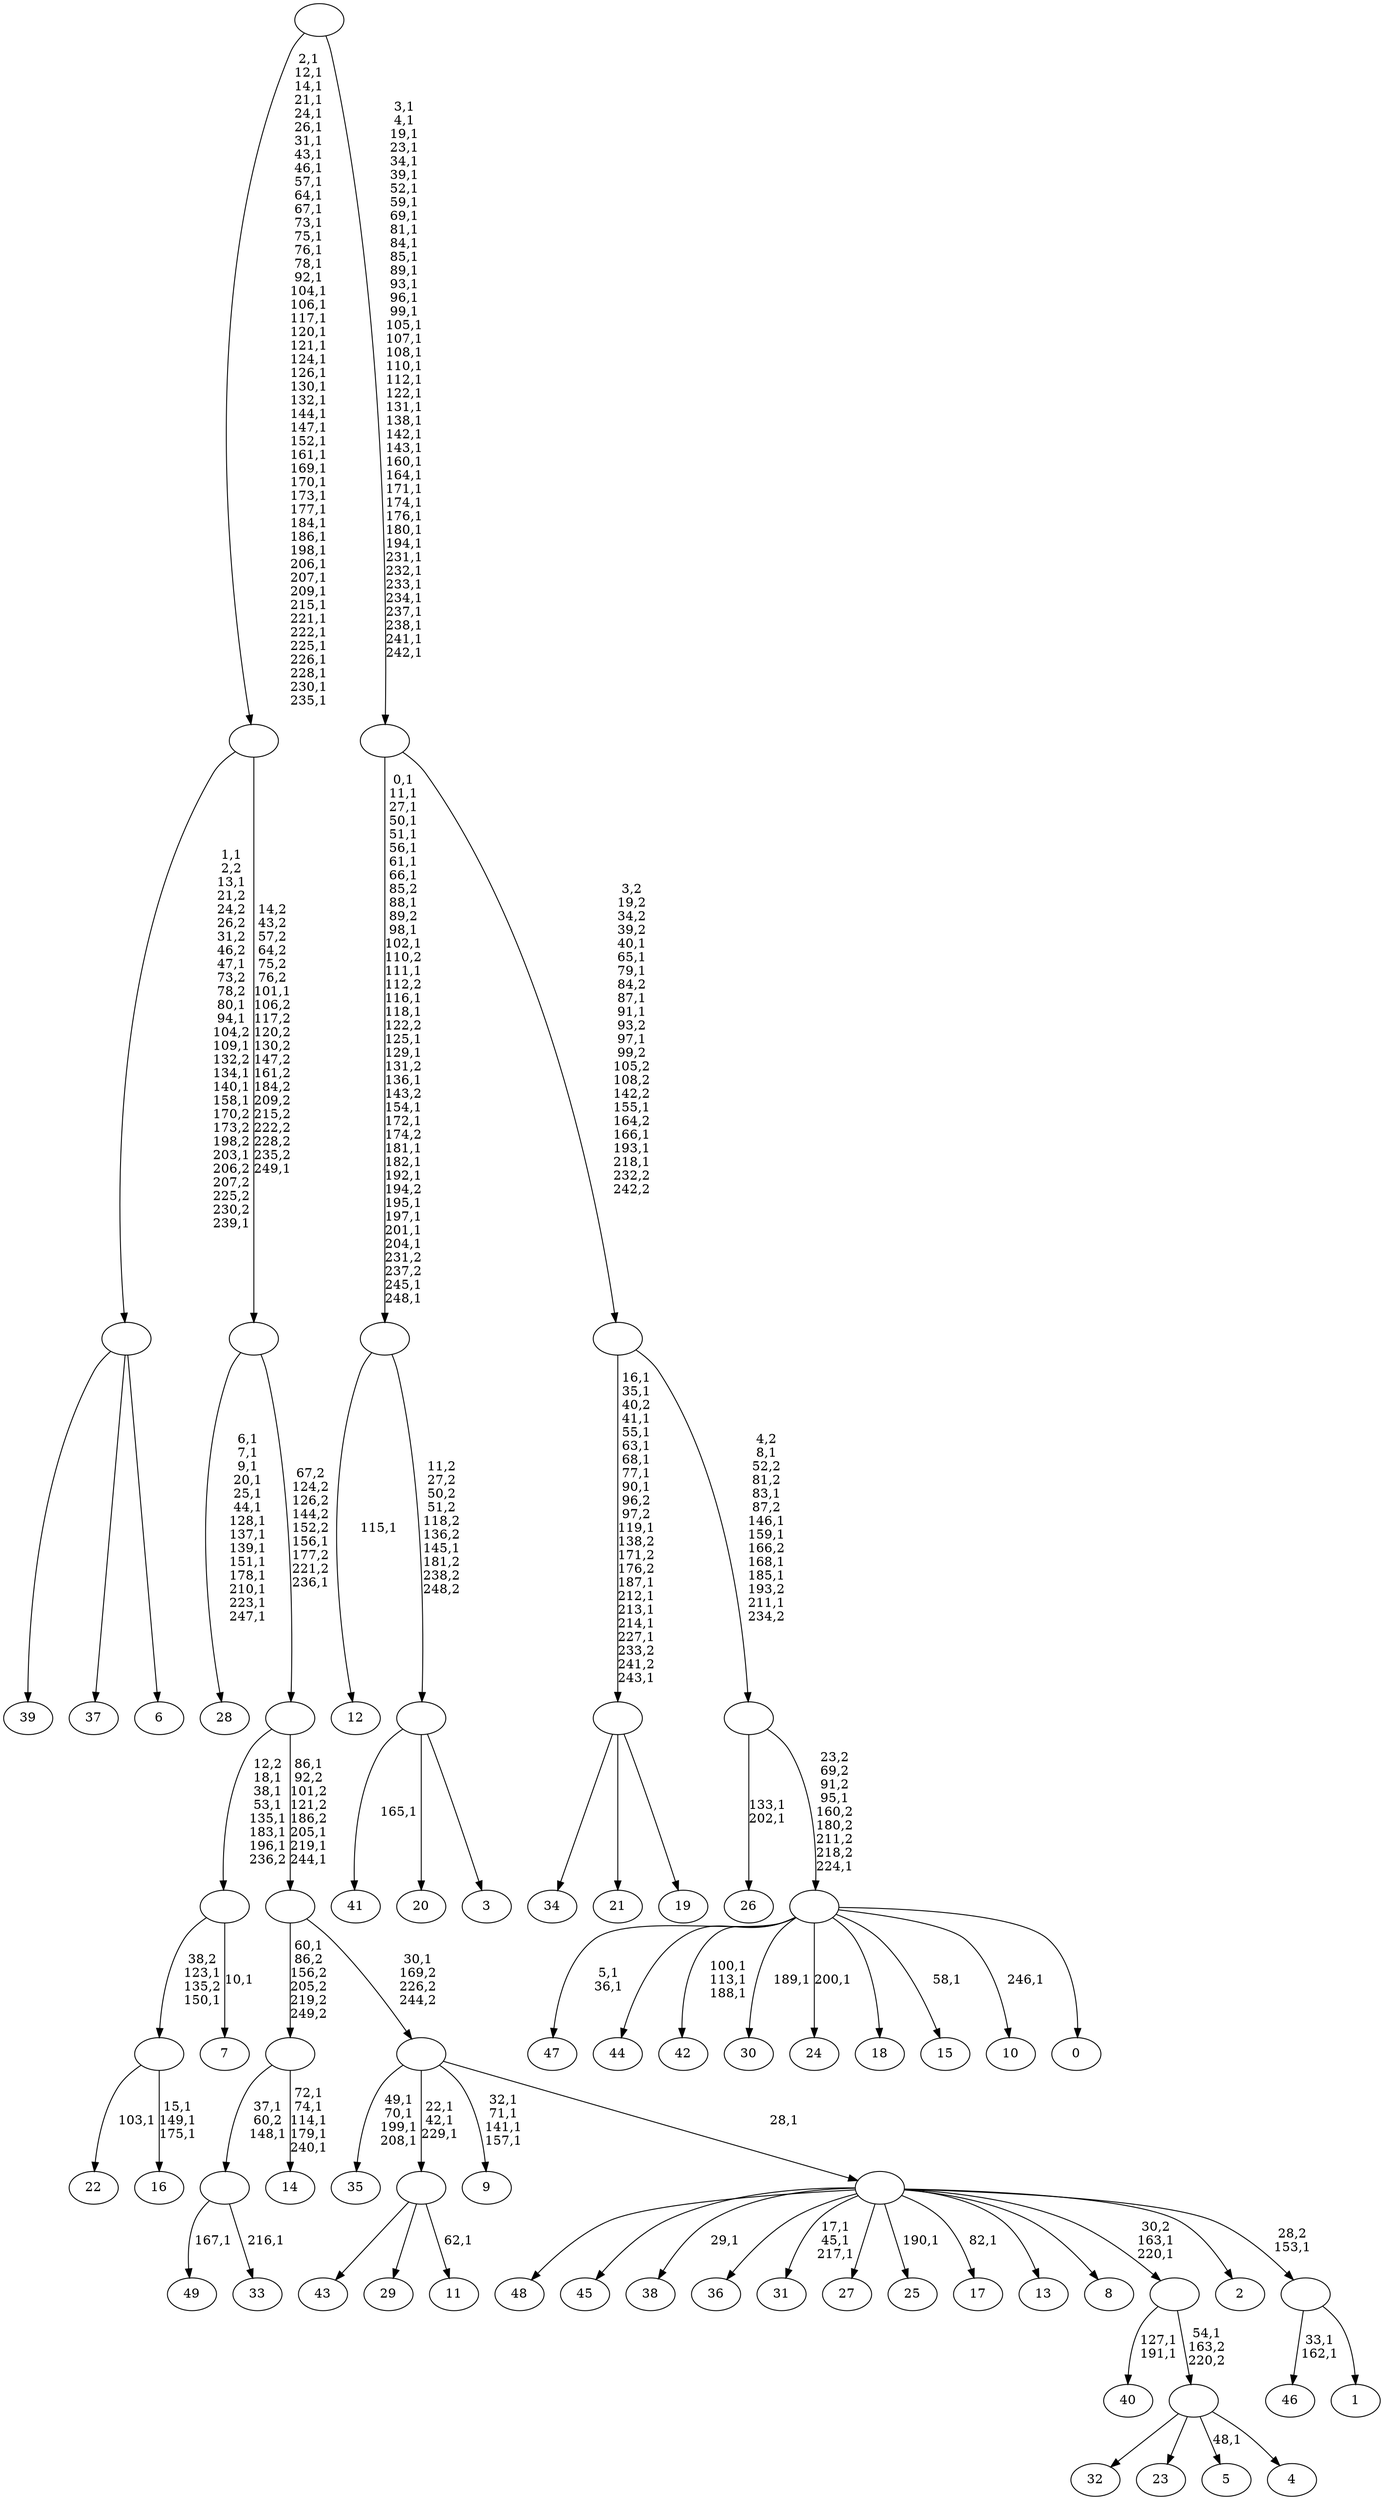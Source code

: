 digraph T {
	300 [label="49"]
	298 [label="48"]
	297 [label="47"]
	294 [label="46"]
	291 [label="45"]
	290 [label="44"]
	289 [label="43"]
	288 [label="42"]
	284 [label="41"]
	282 [label="40"]
	279 [label="39"]
	278 [label="38"]
	276 [label="37"]
	275 [label="36"]
	274 [label="35"]
	269 [label="34"]
	268 [label="33"]
	266 [label=""]
	264 [label="32"]
	263 [label="31"]
	259 [label="30"]
	257 [label="29"]
	256 [label="28"]
	241 [label="27"]
	240 [label="26"]
	237 [label="25"]
	235 [label="24"]
	233 [label="23"]
	232 [label="22"]
	230 [label="21"]
	229 [label="20"]
	228 [label="19"]
	227 [label=""]
	212 [label="18"]
	211 [label="17"]
	209 [label="16"]
	205 [label=""]
	203 [label="15"]
	201 [label="14"]
	195 [label=""]
	194 [label="13"]
	193 [label="12"]
	191 [label="11"]
	189 [label=""]
	186 [label="10"]
	184 [label="9"]
	179 [label="8"]
	178 [label="7"]
	176 [label=""]
	170 [label="6"]
	169 [label=""]
	158 [label="5"]
	156 [label="4"]
	155 [label=""]
	154 [label=""]
	152 [label="3"]
	151 [label=""]
	150 [label=""]
	122 [label="2"]
	121 [label="1"]
	120 [label=""]
	119 [label=""]
	118 [label=""]
	117 [label=""]
	113 [label=""]
	111 [label=""]
	109 [label=""]
	61 [label="0"]
	60 [label=""]
	58 [label=""]
	51 [label=""]
	41 [label=""]
	0 [label=""]
	266 -> 268 [label="216,1"]
	266 -> 300 [label="167,1"]
	227 -> 269 [label=""]
	227 -> 230 [label=""]
	227 -> 228 [label=""]
	205 -> 209 [label="15,1\n149,1\n175,1"]
	205 -> 232 [label="103,1"]
	195 -> 201 [label="72,1\n74,1\n114,1\n179,1\n240,1"]
	195 -> 266 [label="37,1\n60,2\n148,1"]
	189 -> 191 [label="62,1"]
	189 -> 289 [label=""]
	189 -> 257 [label=""]
	176 -> 178 [label="10,1"]
	176 -> 205 [label="38,2\n123,1\n135,2\n150,1"]
	169 -> 279 [label=""]
	169 -> 276 [label=""]
	169 -> 170 [label=""]
	155 -> 158 [label="48,1"]
	155 -> 264 [label=""]
	155 -> 233 [label=""]
	155 -> 156 [label=""]
	154 -> 282 [label="127,1\n191,1"]
	154 -> 155 [label="54,1\n163,2\n220,2"]
	151 -> 284 [label="165,1"]
	151 -> 229 [label=""]
	151 -> 152 [label=""]
	150 -> 193 [label="115,1"]
	150 -> 151 [label="11,2\n27,2\n50,2\n51,2\n118,2\n136,2\n145,1\n181,2\n238,2\n248,2"]
	120 -> 294 [label="33,1\n162,1"]
	120 -> 121 [label=""]
	119 -> 154 [label="30,2\n163,1\n220,1"]
	119 -> 211 [label="82,1"]
	119 -> 237 [label="190,1"]
	119 -> 263 [label="17,1\n45,1\n217,1"]
	119 -> 278 [label="29,1"]
	119 -> 298 [label=""]
	119 -> 291 [label=""]
	119 -> 275 [label=""]
	119 -> 241 [label=""]
	119 -> 194 [label=""]
	119 -> 179 [label=""]
	119 -> 122 [label=""]
	119 -> 120 [label="28,2\n153,1"]
	118 -> 184 [label="32,1\n71,1\n141,1\n157,1"]
	118 -> 189 [label="22,1\n42,1\n229,1"]
	118 -> 274 [label="49,1\n70,1\n199,1\n208,1"]
	118 -> 119 [label="28,1"]
	117 -> 195 [label="60,1\n86,2\n156,2\n205,2\n219,2\n249,2"]
	117 -> 118 [label="30,1\n169,2\n226,2\n244,2"]
	113 -> 117 [label="86,1\n92,2\n101,2\n121,2\n186,2\n205,1\n219,1\n244,1"]
	113 -> 176 [label="12,2\n18,1\n38,1\n53,1\n135,1\n183,1\n196,1\n236,2"]
	111 -> 113 [label="67,2\n124,2\n126,2\n144,2\n152,2\n156,1\n177,2\n221,2\n236,1"]
	111 -> 256 [label="6,1\n7,1\n9,1\n20,1\n25,1\n44,1\n128,1\n137,1\n139,1\n151,1\n178,1\n210,1\n223,1\n247,1"]
	109 -> 111 [label="14,2\n43,2\n57,2\n64,2\n75,2\n76,2\n101,1\n106,2\n117,2\n120,2\n130,2\n147,2\n161,2\n184,2\n209,2\n215,2\n222,2\n228,2\n235,2\n249,1"]
	109 -> 169 [label="1,1\n2,2\n13,1\n21,2\n24,2\n26,2\n31,2\n46,2\n47,1\n73,2\n78,2\n80,1\n94,1\n104,2\n109,1\n132,2\n134,1\n140,1\n158,1\n170,2\n173,2\n198,2\n203,1\n206,2\n207,2\n225,2\n230,2\n239,1"]
	60 -> 186 [label="246,1"]
	60 -> 203 [label="58,1"]
	60 -> 235 [label="200,1"]
	60 -> 259 [label="189,1"]
	60 -> 288 [label="100,1\n113,1\n188,1"]
	60 -> 297 [label="5,1\n36,1"]
	60 -> 290 [label=""]
	60 -> 212 [label=""]
	60 -> 61 [label=""]
	58 -> 60 [label="23,2\n69,2\n91,2\n95,1\n160,2\n180,2\n211,2\n218,2\n224,1"]
	58 -> 240 [label="133,1\n202,1"]
	51 -> 58 [label="4,2\n8,1\n52,2\n81,2\n83,1\n87,2\n146,1\n159,1\n166,2\n168,1\n185,1\n193,2\n211,1\n234,2"]
	51 -> 227 [label="16,1\n35,1\n40,2\n41,1\n55,1\n63,1\n68,1\n77,1\n90,1\n96,2\n97,2\n119,1\n138,2\n171,2\n176,2\n187,1\n212,1\n213,1\n214,1\n227,1\n233,2\n241,2\n243,1"]
	41 -> 51 [label="3,2\n19,2\n34,2\n39,2\n40,1\n65,1\n79,1\n84,2\n87,1\n91,1\n93,2\n97,1\n99,2\n105,2\n108,2\n142,2\n155,1\n164,2\n166,1\n193,1\n218,1\n232,2\n242,2"]
	41 -> 150 [label="0,1\n11,1\n27,1\n50,1\n51,1\n56,1\n61,1\n66,1\n85,2\n88,1\n89,2\n98,1\n102,1\n110,2\n111,1\n112,2\n116,1\n118,1\n122,2\n125,1\n129,1\n131,2\n136,1\n143,2\n154,1\n172,1\n174,2\n181,1\n182,1\n192,1\n194,2\n195,1\n197,1\n201,1\n204,1\n231,2\n237,2\n245,1\n248,1"]
	0 -> 41 [label="3,1\n4,1\n19,1\n23,1\n34,1\n39,1\n52,1\n59,1\n69,1\n81,1\n84,1\n85,1\n89,1\n93,1\n96,1\n99,1\n105,1\n107,1\n108,1\n110,1\n112,1\n122,1\n131,1\n138,1\n142,1\n143,1\n160,1\n164,1\n171,1\n174,1\n176,1\n180,1\n194,1\n231,1\n232,1\n233,1\n234,1\n237,1\n238,1\n241,1\n242,1"]
	0 -> 109 [label="2,1\n12,1\n14,1\n21,1\n24,1\n26,1\n31,1\n43,1\n46,1\n57,1\n64,1\n67,1\n73,1\n75,1\n76,1\n78,1\n92,1\n104,1\n106,1\n117,1\n120,1\n121,1\n124,1\n126,1\n130,1\n132,1\n144,1\n147,1\n152,1\n161,1\n169,1\n170,1\n173,1\n177,1\n184,1\n186,1\n198,1\n206,1\n207,1\n209,1\n215,1\n221,1\n222,1\n225,1\n226,1\n228,1\n230,1\n235,1"]
}
